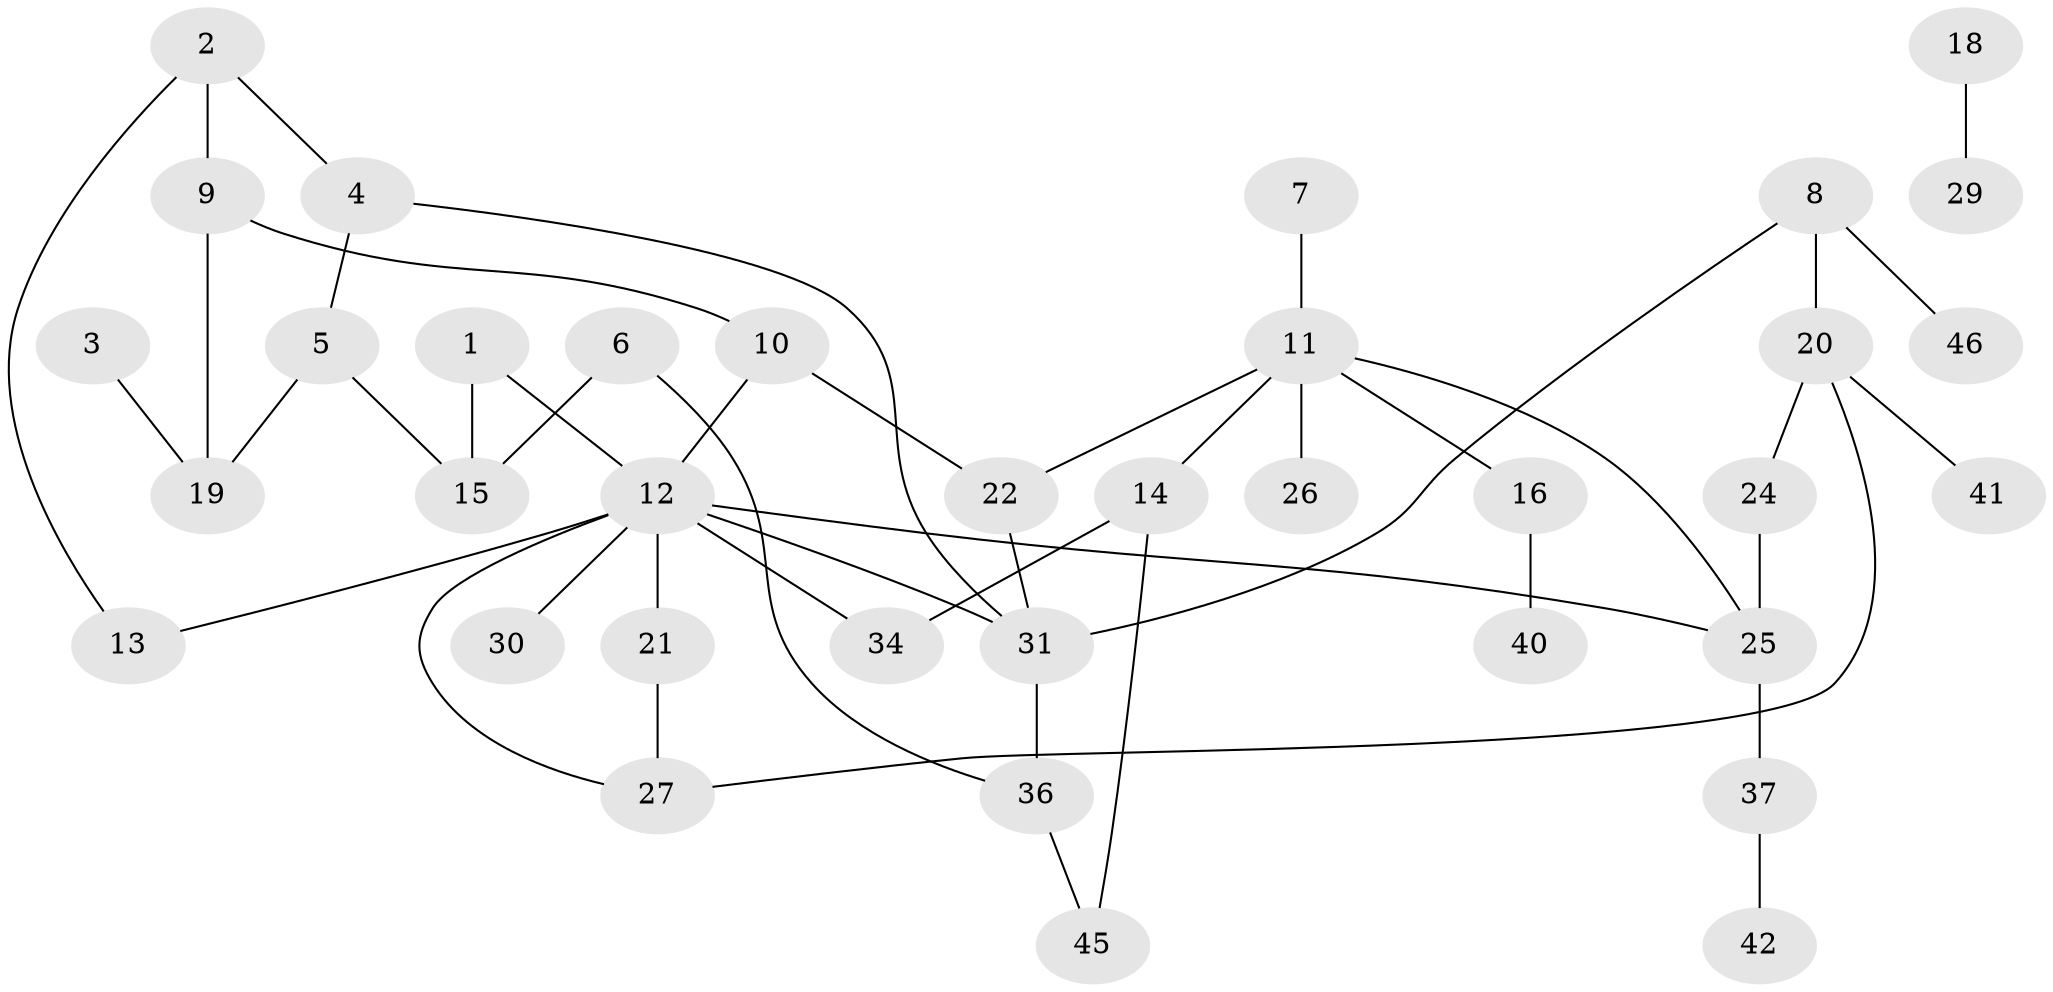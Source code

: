 // original degree distribution, {2: 0.2857142857142857, 4: 0.13186813186813187, 1: 0.2857142857142857, 3: 0.13186813186813187, 0: 0.12087912087912088, 5: 0.04395604395604396}
// Generated by graph-tools (version 1.1) at 2025/33/03/09/25 02:33:40]
// undirected, 36 vertices, 46 edges
graph export_dot {
graph [start="1"]
  node [color=gray90,style=filled];
  1;
  2;
  3;
  4;
  5;
  6;
  7;
  8;
  9;
  10;
  11;
  12;
  13;
  14;
  15;
  16;
  18;
  19;
  20;
  21;
  22;
  24;
  25;
  26;
  27;
  29;
  30;
  31;
  34;
  36;
  37;
  40;
  41;
  42;
  45;
  46;
  1 -- 12 [weight=1.0];
  1 -- 15 [weight=1.0];
  2 -- 4 [weight=1.0];
  2 -- 9 [weight=1.0];
  2 -- 13 [weight=1.0];
  3 -- 19 [weight=1.0];
  4 -- 5 [weight=1.0];
  4 -- 31 [weight=1.0];
  5 -- 15 [weight=1.0];
  5 -- 19 [weight=1.0];
  6 -- 15 [weight=1.0];
  6 -- 36 [weight=1.0];
  7 -- 11 [weight=1.0];
  8 -- 20 [weight=1.0];
  8 -- 31 [weight=1.0];
  8 -- 46 [weight=1.0];
  9 -- 10 [weight=1.0];
  9 -- 19 [weight=1.0];
  10 -- 12 [weight=1.0];
  10 -- 22 [weight=1.0];
  11 -- 14 [weight=1.0];
  11 -- 16 [weight=1.0];
  11 -- 22 [weight=1.0];
  11 -- 25 [weight=1.0];
  11 -- 26 [weight=1.0];
  12 -- 13 [weight=1.0];
  12 -- 21 [weight=2.0];
  12 -- 25 [weight=1.0];
  12 -- 27 [weight=1.0];
  12 -- 30 [weight=1.0];
  12 -- 31 [weight=1.0];
  12 -- 34 [weight=1.0];
  14 -- 34 [weight=1.0];
  14 -- 45 [weight=1.0];
  16 -- 40 [weight=1.0];
  18 -- 29 [weight=1.0];
  20 -- 24 [weight=1.0];
  20 -- 27 [weight=1.0];
  20 -- 41 [weight=1.0];
  21 -- 27 [weight=1.0];
  22 -- 31 [weight=1.0];
  24 -- 25 [weight=3.0];
  25 -- 37 [weight=1.0];
  31 -- 36 [weight=1.0];
  36 -- 45 [weight=1.0];
  37 -- 42 [weight=1.0];
}
